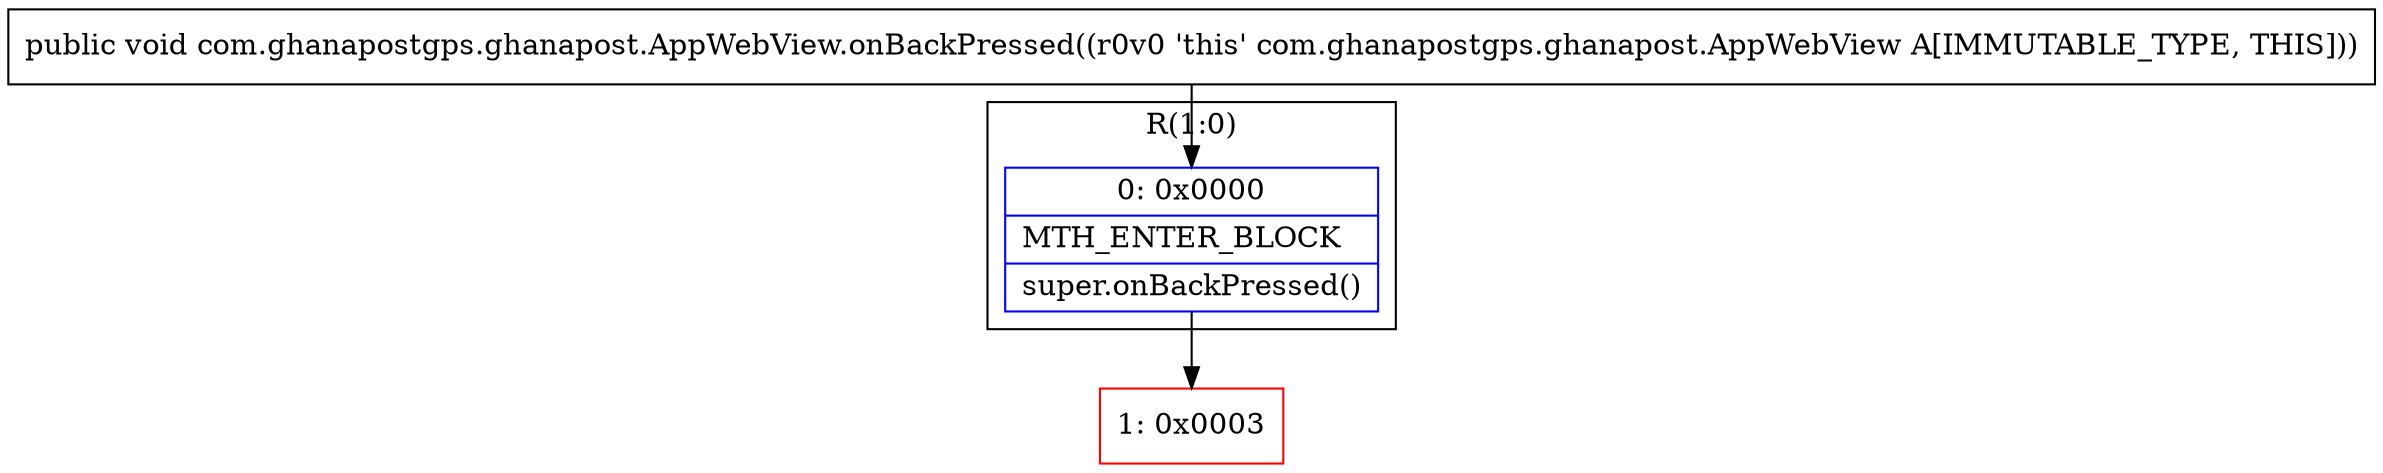 digraph "CFG forcom.ghanapostgps.ghanapost.AppWebView.onBackPressed()V" {
subgraph cluster_Region_1156503627 {
label = "R(1:0)";
node [shape=record,color=blue];
Node_0 [shape=record,label="{0\:\ 0x0000|MTH_ENTER_BLOCK\l|super.onBackPressed()\l}"];
}
Node_1 [shape=record,color=red,label="{1\:\ 0x0003}"];
MethodNode[shape=record,label="{public void com.ghanapostgps.ghanapost.AppWebView.onBackPressed((r0v0 'this' com.ghanapostgps.ghanapost.AppWebView A[IMMUTABLE_TYPE, THIS])) }"];
MethodNode -> Node_0;
Node_0 -> Node_1;
}

